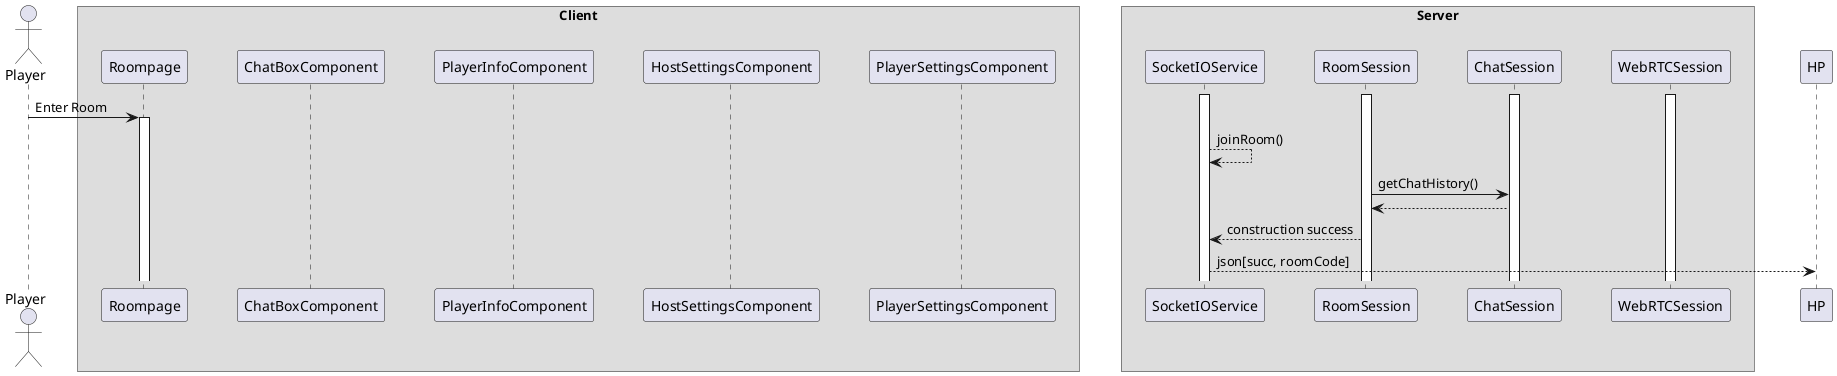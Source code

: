 
@startuml GenerateRoom
skinparam ParticipantPadding 20
skinparam BoxPadding 20


actor Player
participant SocketIOService as SS
participant RoomSession as RS

box Client
    participant Roompage as RP
    participant ChatBoxComponent
    participant PlayerInfoComponent
    participant HostSettingsComponent
    participant PlayerSettingsComponent
end box

box Server
    participant SocketService as SS
    participant RoomSession as RS
    participant ChatSession as CS
    participant WebRTCSession as WS
end Box

activate SS
activate RS
activate CS
activate WS

Player -> RP: Enter Room
activate RP
SS --> SS: joinRoom()
RS -> CS: getChatHistory()
CS --> RS
RS --> SS : construction success
SS --> HP: json[succ, roomCode]




@enduml